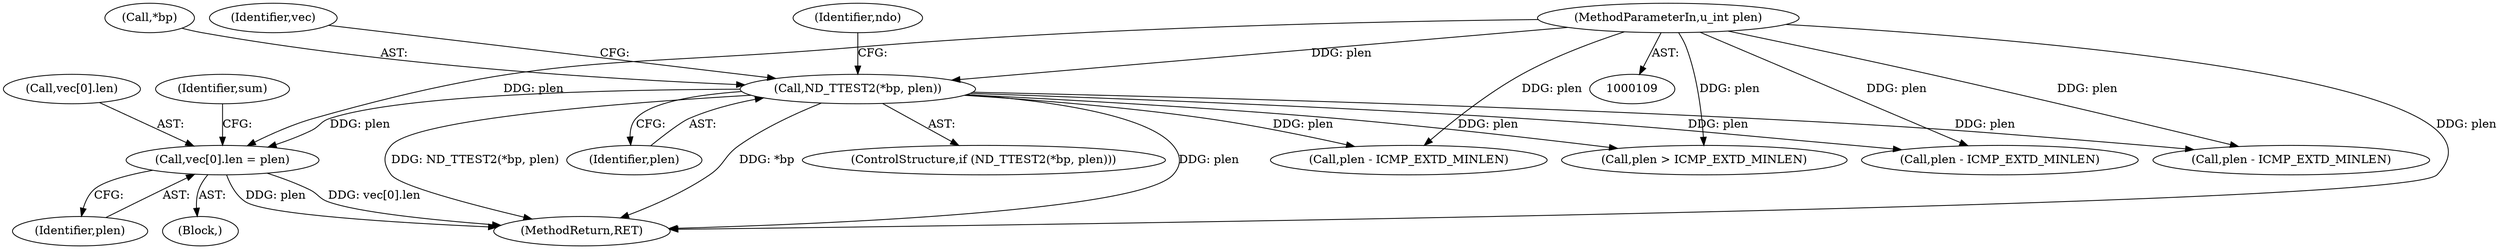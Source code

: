digraph "0_tcpdump_2b62d1dda41590db29368ec7ba5f4faf3464765a@array" {
"1000896" [label="(Call,vec[0].len = plen)"];
"1000880" [label="(Call,ND_TTEST2(*bp, plen))"];
"1000112" [label="(MethodParameterIn,u_int plen)"];
"1000902" [label="(Identifier,plen)"];
"1001025" [label="(Call,plen - ICMP_EXTD_MINLEN)"];
"1000888" [label="(Identifier,vec)"];
"1001260" [label="(MethodReturn,RET)"];
"1001060" [label="(Call,plen - ICMP_EXTD_MINLEN)"];
"1000884" [label="(Block,)"];
"1000904" [label="(Identifier,sum)"];
"1000897" [label="(Call,vec[0].len)"];
"1000880" [label="(Call,ND_TTEST2(*bp, plen))"];
"1000879" [label="(ControlStructure,if (ND_TTEST2(*bp, plen)))"];
"1000934" [label="(Identifier,ndo)"];
"1000881" [label="(Call,*bp)"];
"1000980" [label="(Call,plen > ICMP_EXTD_MINLEN)"];
"1001001" [label="(Call,plen - ICMP_EXTD_MINLEN)"];
"1000883" [label="(Identifier,plen)"];
"1000112" [label="(MethodParameterIn,u_int plen)"];
"1000896" [label="(Call,vec[0].len = plen)"];
"1000896" -> "1000884"  [label="AST: "];
"1000896" -> "1000902"  [label="CFG: "];
"1000897" -> "1000896"  [label="AST: "];
"1000902" -> "1000896"  [label="AST: "];
"1000904" -> "1000896"  [label="CFG: "];
"1000896" -> "1001260"  [label="DDG: vec[0].len"];
"1000896" -> "1001260"  [label="DDG: plen"];
"1000880" -> "1000896"  [label="DDG: plen"];
"1000112" -> "1000896"  [label="DDG: plen"];
"1000880" -> "1000879"  [label="AST: "];
"1000880" -> "1000883"  [label="CFG: "];
"1000881" -> "1000880"  [label="AST: "];
"1000883" -> "1000880"  [label="AST: "];
"1000888" -> "1000880"  [label="CFG: "];
"1000934" -> "1000880"  [label="CFG: "];
"1000880" -> "1001260"  [label="DDG: *bp"];
"1000880" -> "1001260"  [label="DDG: plen"];
"1000880" -> "1001260"  [label="DDG: ND_TTEST2(*bp, plen)"];
"1000112" -> "1000880"  [label="DDG: plen"];
"1000880" -> "1000980"  [label="DDG: plen"];
"1000880" -> "1001001"  [label="DDG: plen"];
"1000880" -> "1001025"  [label="DDG: plen"];
"1000880" -> "1001060"  [label="DDG: plen"];
"1000112" -> "1000109"  [label="AST: "];
"1000112" -> "1001260"  [label="DDG: plen"];
"1000112" -> "1000980"  [label="DDG: plen"];
"1000112" -> "1001001"  [label="DDG: plen"];
"1000112" -> "1001025"  [label="DDG: plen"];
"1000112" -> "1001060"  [label="DDG: plen"];
}
